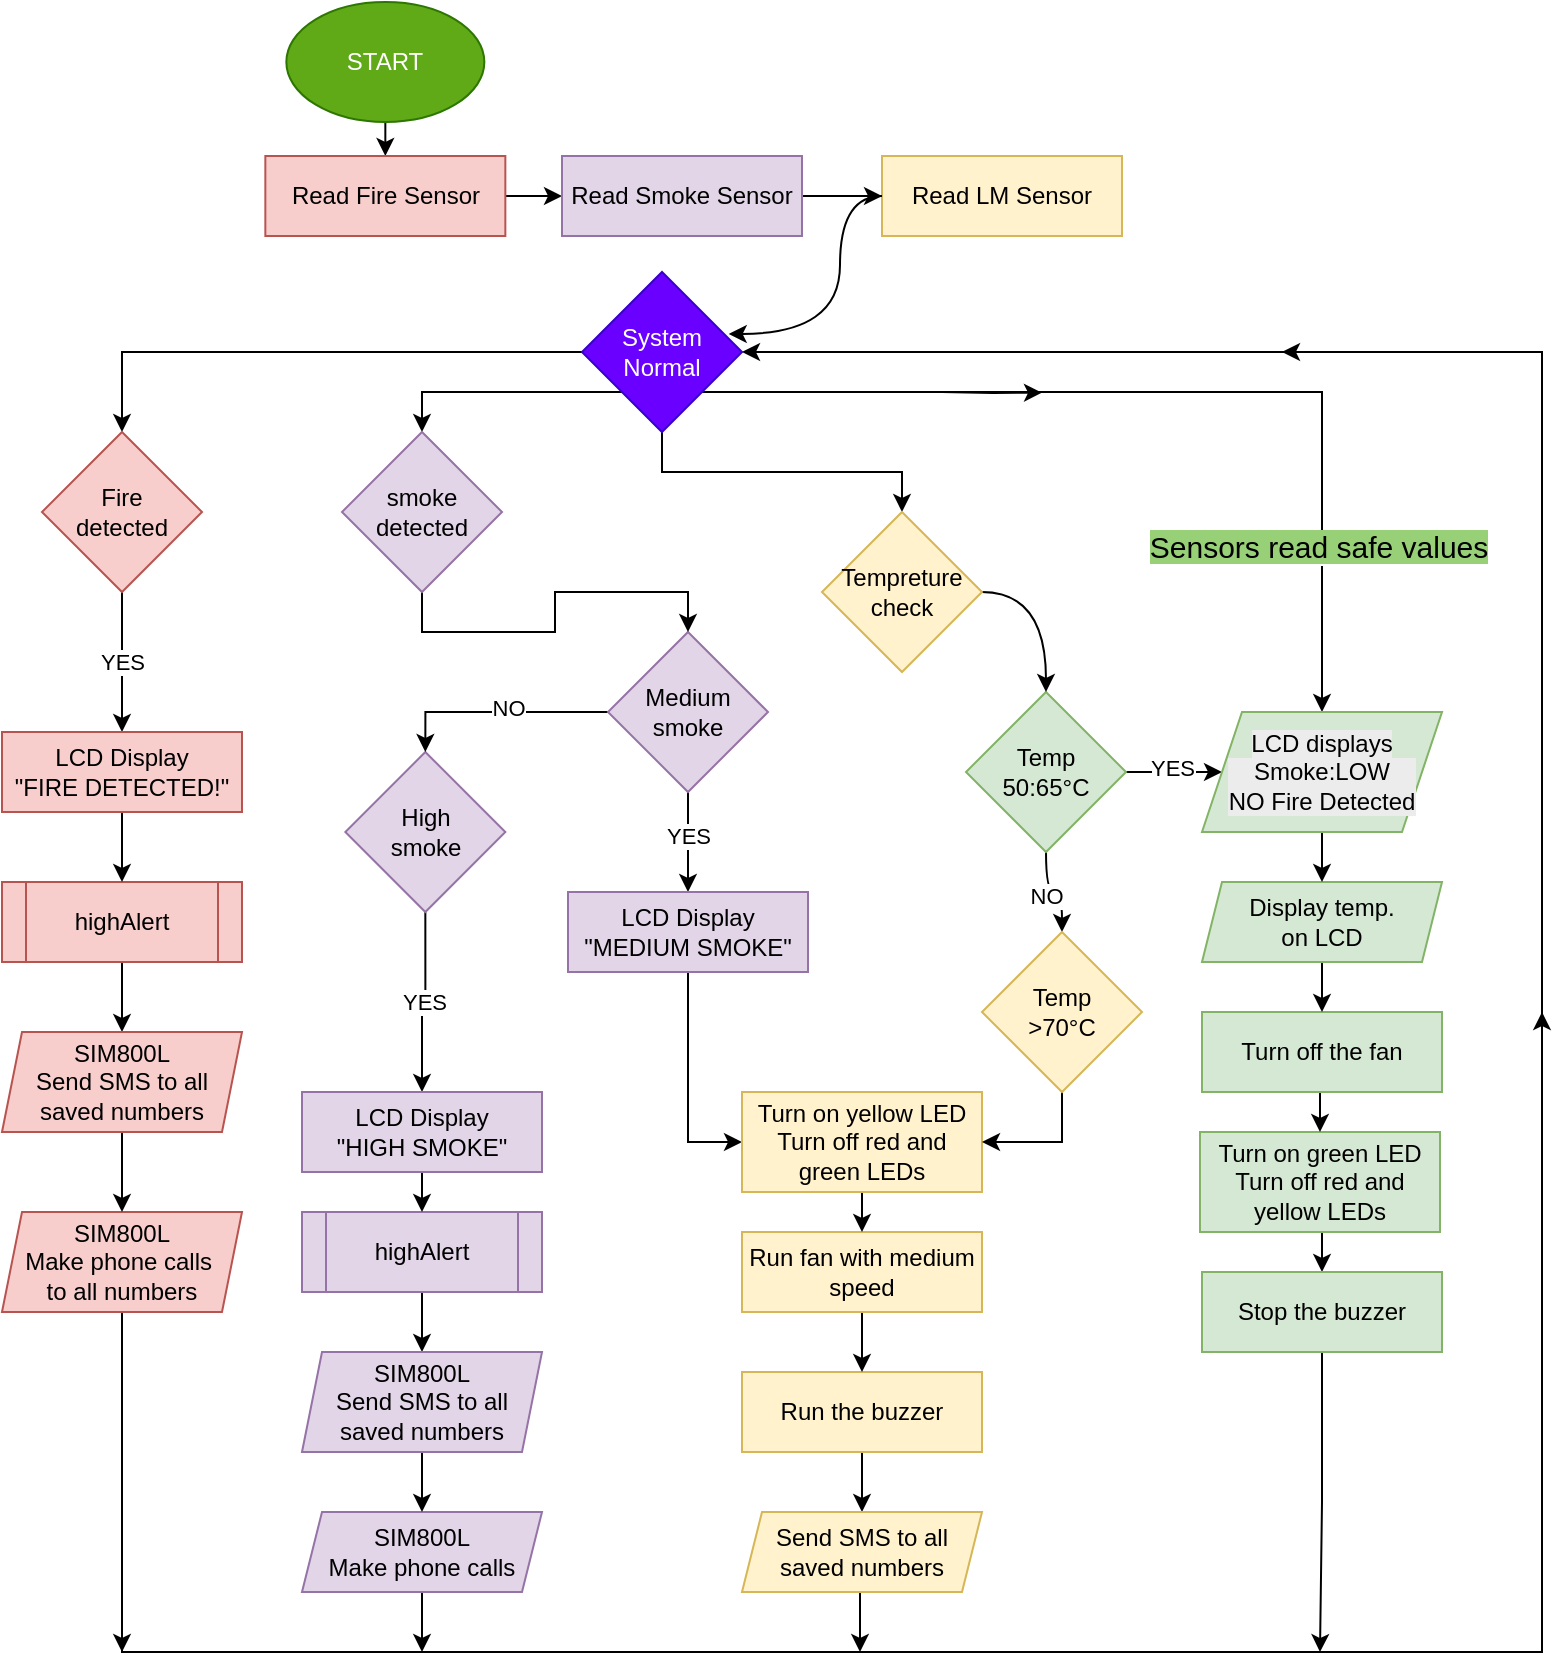 <mxfile version="26.2.2">
  <diagram name="Page-1" id="1dFScgW4MhnC5pq26bxX">
    <mxGraphModel dx="1428" dy="852" grid="1" gridSize="10" guides="1" tooltips="1" connect="1" arrows="1" fold="1" page="1" pageScale="1" pageWidth="827" pageHeight="1169" math="0" shadow="0">
      <root>
        <mxCell id="0" />
        <mxCell id="1" parent="0" />
        <mxCell id="FnEjJso7LJ0ii6FERm0K-5" style="edgeStyle=orthogonalEdgeStyle;rounded=0;orthogonalLoop=1;jettySize=auto;html=1;exitX=0;exitY=0.5;exitDx=0;exitDy=0;entryX=0.5;entryY=0;entryDx=0;entryDy=0;" parent="1" source="lCBpYTNcuHQG9BDdf-wL-18" target="lCBpYTNcuHQG9BDdf-wL-29" edge="1">
          <mxGeometry relative="1" as="geometry" />
        </mxCell>
        <mxCell id="onU4tQjHeyA0-JJTsbQT-2" style="edgeStyle=orthogonalEdgeStyle;rounded=0;orthogonalLoop=1;jettySize=auto;html=1;exitX=0;exitY=1;exitDx=0;exitDy=0;entryX=0.5;entryY=0;entryDx=0;entryDy=0;" parent="1" source="lCBpYTNcuHQG9BDdf-wL-18" target="onU4tQjHeyA0-JJTsbQT-1" edge="1">
          <mxGeometry relative="1" as="geometry" />
        </mxCell>
        <mxCell id="onU4tQjHeyA0-JJTsbQT-19" style="edgeStyle=orthogonalEdgeStyle;rounded=0;orthogonalLoop=1;jettySize=auto;html=1;exitX=0.5;exitY=1;exitDx=0;exitDy=0;entryX=0.5;entryY=0;entryDx=0;entryDy=0;" parent="1" source="lCBpYTNcuHQG9BDdf-wL-18" target="FnEjJso7LJ0ii6FERm0K-1" edge="1">
          <mxGeometry relative="1" as="geometry" />
        </mxCell>
        <mxCell id="onU4tQjHeyA0-JJTsbQT-31" style="edgeStyle=orthogonalEdgeStyle;rounded=0;orthogonalLoop=1;jettySize=auto;html=1;exitX=1;exitY=1;exitDx=0;exitDy=0;entryX=0.5;entryY=0;entryDx=0;entryDy=0;" parent="1" source="lCBpYTNcuHQG9BDdf-wL-18" target="onU4tQjHeyA0-JJTsbQT-14" edge="1">
          <mxGeometry relative="1" as="geometry" />
        </mxCell>
        <mxCell id="onU4tQjHeyA0-JJTsbQT-46" value="&lt;span style=&quot;font-size: 15px; background-color: rgb(151, 208, 119);&quot;&gt;Sensors read safe values&lt;/span&gt;" style="edgeLabel;html=1;align=center;verticalAlign=middle;resizable=0;points=[];" parent="onU4tQjHeyA0-JJTsbQT-31" vertex="1" connectable="0">
          <mxGeometry x="0.64" y="-2" relative="1" as="geometry">
            <mxPoint y="1" as="offset" />
          </mxGeometry>
        </mxCell>
        <mxCell id="onU4tQjHeyA0-JJTsbQT-37" style="edgeStyle=orthogonalEdgeStyle;rounded=0;orthogonalLoop=1;jettySize=auto;html=1;" parent="1" edge="1">
          <mxGeometry relative="1" as="geometry">
            <mxPoint x="801" y="680" as="targetPoint" />
            <mxPoint x="801" y="740" as="sourcePoint" />
            <Array as="points">
              <mxPoint x="801" y="811" />
            </Array>
          </mxGeometry>
        </mxCell>
        <mxCell id="lCBpYTNcuHQG9BDdf-wL-18" value="System Normal" style="rhombus;whiteSpace=wrap;html=1;fillColor=#6a00ff;strokeColor=#3700CC;flipH=0;flipV=1;fontColor=#ffffff;" parent="1" vertex="1">
          <mxGeometry x="321" y="310" width="80" height="80" as="geometry" />
        </mxCell>
        <mxCell id="lCBpYTNcuHQG9BDdf-wL-19" style="edgeStyle=orthogonalEdgeStyle;rounded=0;orthogonalLoop=1;jettySize=auto;html=1;exitX=0.5;exitY=1;exitDx=0;exitDy=0;entryX=0.5;entryY=0;entryDx=0;entryDy=0;" parent="1" source="lCBpYTNcuHQG9BDdf-wL-20" target="lCBpYTNcuHQG9BDdf-wL-22" edge="1">
          <mxGeometry relative="1" as="geometry" />
        </mxCell>
        <mxCell id="lCBpYTNcuHQG9BDdf-wL-20" value="START" style="ellipse;whiteSpace=wrap;html=1;fillColor=#60a917;fontColor=#ffffff;strokeColor=#2D7600;" parent="1" vertex="1">
          <mxGeometry x="173.17" y="175" width="99" height="60" as="geometry" />
        </mxCell>
        <mxCell id="hiLBh0orSl5Izd0nKMc8-3" style="edgeStyle=orthogonalEdgeStyle;rounded=0;orthogonalLoop=1;jettySize=auto;html=1;entryX=0;entryY=0.5;entryDx=0;entryDy=0;" parent="1" source="lCBpYTNcuHQG9BDdf-wL-22" target="lCBpYTNcuHQG9BDdf-wL-25" edge="1">
          <mxGeometry relative="1" as="geometry" />
        </mxCell>
        <mxCell id="lCBpYTNcuHQG9BDdf-wL-22" value="Read Fire Sensor" style="rounded=0;whiteSpace=wrap;html=1;fillColor=#f8cecc;strokeColor=#b85450;" parent="1" vertex="1">
          <mxGeometry x="162.67" y="252" width="120" height="40" as="geometry" />
        </mxCell>
        <mxCell id="lCBpYTNcuHQG9BDdf-wL-23" value="Read LM Sensor" style="rounded=0;whiteSpace=wrap;html=1;fillColor=#fff2cc;strokeColor=#d6b656;" parent="1" vertex="1">
          <mxGeometry x="471" y="252" width="120" height="40" as="geometry" />
        </mxCell>
        <mxCell id="hiLBh0orSl5Izd0nKMc8-4" style="edgeStyle=orthogonalEdgeStyle;rounded=0;orthogonalLoop=1;jettySize=auto;html=1;" parent="1" source="lCBpYTNcuHQG9BDdf-wL-25" target="lCBpYTNcuHQG9BDdf-wL-23" edge="1">
          <mxGeometry relative="1" as="geometry" />
        </mxCell>
        <mxCell id="lCBpYTNcuHQG9BDdf-wL-25" value="Read Smoke Sensor" style="rounded=0;whiteSpace=wrap;html=1;fillColor=#e1d5e7;strokeColor=#9673a6;" parent="1" vertex="1">
          <mxGeometry x="311" y="252" width="120" height="40" as="geometry" />
        </mxCell>
        <mxCell id="lCBpYTNcuHQG9BDdf-wL-27" value="YES" style="edgeStyle=orthogonalEdgeStyle;rounded=0;orthogonalLoop=1;jettySize=auto;html=1;exitX=0.5;exitY=1;exitDx=0;exitDy=0;entryX=0.5;entryY=0;entryDx=0;entryDy=0;" parent="1" source="lCBpYTNcuHQG9BDdf-wL-29" target="lCBpYTNcuHQG9BDdf-wL-45" edge="1">
          <mxGeometry relative="1" as="geometry" />
        </mxCell>
        <mxCell id="lCBpYTNcuHQG9BDdf-wL-29" value="Fire&lt;div&gt;detected&lt;/div&gt;" style="rhombus;whiteSpace=wrap;html=1;fillColor=#f8cecc;strokeColor=#b85450;" parent="1" vertex="1">
          <mxGeometry x="51" y="390" width="80" height="80" as="geometry" />
        </mxCell>
        <mxCell id="lCBpYTNcuHQG9BDdf-wL-30" value="YES" style="edgeStyle=orthogonalEdgeStyle;rounded=0;orthogonalLoop=1;jettySize=auto;html=1;exitX=0.5;exitY=1;exitDx=0;exitDy=0;entryX=0.5;entryY=0;entryDx=0;entryDy=0;" parent="1" source="lCBpYTNcuHQG9BDdf-wL-32" target="lCBpYTNcuHQG9BDdf-wL-43" edge="1">
          <mxGeometry relative="1" as="geometry" />
        </mxCell>
        <mxCell id="lCBpYTNcuHQG9BDdf-wL-32" value="High&lt;div&gt;smoke&lt;/div&gt;" style="rhombus;whiteSpace=wrap;html=1;fillColor=#e1d5e7;strokeColor=#9673a6;" parent="1" vertex="1">
          <mxGeometry x="202.67" y="550" width="80" height="80" as="geometry" />
        </mxCell>
        <mxCell id="lCBpYTNcuHQG9BDdf-wL-33" value="YES" style="edgeStyle=orthogonalEdgeStyle;rounded=0;orthogonalLoop=1;jettySize=auto;html=1;exitX=0.5;exitY=1;exitDx=0;exitDy=0;entryX=0.5;entryY=0;entryDx=0;entryDy=0;" parent="1" source="lCBpYTNcuHQG9BDdf-wL-36" target="lCBpYTNcuHQG9BDdf-wL-47" edge="1">
          <mxGeometry x="-0.143" relative="1" as="geometry">
            <mxPoint as="offset" />
          </mxGeometry>
        </mxCell>
        <mxCell id="onU4tQjHeyA0-JJTsbQT-6" style="edgeStyle=orthogonalEdgeStyle;rounded=0;orthogonalLoop=1;jettySize=auto;html=1;exitX=0;exitY=0.5;exitDx=0;exitDy=0;entryX=0.5;entryY=0;entryDx=0;entryDy=0;" parent="1" source="lCBpYTNcuHQG9BDdf-wL-36" target="lCBpYTNcuHQG9BDdf-wL-32" edge="1">
          <mxGeometry relative="1" as="geometry" />
        </mxCell>
        <mxCell id="onU4tQjHeyA0-JJTsbQT-11" value="NO" style="edgeLabel;html=1;align=center;verticalAlign=middle;resizable=0;points=[];" parent="onU4tQjHeyA0-JJTsbQT-6" vertex="1" connectable="0">
          <mxGeometry x="-0.092" y="-2" relative="1" as="geometry">
            <mxPoint as="offset" />
          </mxGeometry>
        </mxCell>
        <mxCell id="lCBpYTNcuHQG9BDdf-wL-36" value="Medium&lt;div&gt;smoke&lt;/div&gt;" style="rhombus;whiteSpace=wrap;html=1;fillColor=#e1d5e7;strokeColor=#9673a6;" parent="1" vertex="1">
          <mxGeometry x="334" y="490" width="80" height="80" as="geometry" />
        </mxCell>
        <mxCell id="lCBpYTNcuHQG9BDdf-wL-37" style="edgeStyle=orthogonalEdgeStyle;rounded=0;orthogonalLoop=1;jettySize=auto;html=1;exitX=0.5;exitY=1;exitDx=0;exitDy=0;entryX=0.5;entryY=0;entryDx=0;entryDy=0;" parent="1" source="lCBpYTNcuHQG9BDdf-wL-38" target="lCBpYTNcuHQG9BDdf-wL-62" edge="1">
          <mxGeometry relative="1" as="geometry" />
        </mxCell>
        <mxCell id="lCBpYTNcuHQG9BDdf-wL-38" value="highAlert" style="shape=process;whiteSpace=wrap;html=1;backgroundOutline=1;fillColor=#f8cecc;strokeColor=#b85450;" parent="1" vertex="1">
          <mxGeometry x="31" y="615" width="120" height="40" as="geometry" />
        </mxCell>
        <mxCell id="lCBpYTNcuHQG9BDdf-wL-39" style="edgeStyle=orthogonalEdgeStyle;rounded=0;orthogonalLoop=1;jettySize=auto;html=1;exitX=0.5;exitY=1;exitDx=0;exitDy=0;" parent="1" source="lCBpYTNcuHQG9BDdf-wL-29" target="lCBpYTNcuHQG9BDdf-wL-29" edge="1">
          <mxGeometry relative="1" as="geometry" />
        </mxCell>
        <mxCell id="lCBpYTNcuHQG9BDdf-wL-40" style="edgeStyle=orthogonalEdgeStyle;rounded=0;orthogonalLoop=1;jettySize=auto;html=1;exitX=0.5;exitY=1;exitDx=0;exitDy=0;entryX=0.5;entryY=0;entryDx=0;entryDy=0;" parent="1" source="lCBpYTNcuHQG9BDdf-wL-41" target="lCBpYTNcuHQG9BDdf-wL-64" edge="1">
          <mxGeometry relative="1" as="geometry" />
        </mxCell>
        <mxCell id="lCBpYTNcuHQG9BDdf-wL-41" value="highAlert" style="shape=process;whiteSpace=wrap;html=1;backgroundOutline=1;fillColor=#e1d5e7;strokeColor=#9673a6;" parent="1" vertex="1">
          <mxGeometry x="181" y="780" width="120" height="40" as="geometry" />
        </mxCell>
        <mxCell id="lCBpYTNcuHQG9BDdf-wL-42" style="edgeStyle=orthogonalEdgeStyle;rounded=0;orthogonalLoop=1;jettySize=auto;html=1;exitX=0.5;exitY=1;exitDx=0;exitDy=0;entryX=0.5;entryY=0;entryDx=0;entryDy=0;" parent="1" source="lCBpYTNcuHQG9BDdf-wL-43" target="lCBpYTNcuHQG9BDdf-wL-41" edge="1">
          <mxGeometry relative="1" as="geometry" />
        </mxCell>
        <mxCell id="lCBpYTNcuHQG9BDdf-wL-43" value="LCD Display&lt;div&gt;&quot;HIGH SMOKE&quot;&lt;/div&gt;" style="rounded=0;whiteSpace=wrap;html=1;fillColor=#e1d5e7;strokeColor=#9673a6;" parent="1" vertex="1">
          <mxGeometry x="181" y="720" width="120" height="40" as="geometry" />
        </mxCell>
        <mxCell id="lCBpYTNcuHQG9BDdf-wL-44" style="edgeStyle=orthogonalEdgeStyle;rounded=0;orthogonalLoop=1;jettySize=auto;html=1;exitX=0.5;exitY=1;exitDx=0;exitDy=0;entryX=0.5;entryY=0;entryDx=0;entryDy=0;" parent="1" source="lCBpYTNcuHQG9BDdf-wL-45" target="lCBpYTNcuHQG9BDdf-wL-38" edge="1">
          <mxGeometry relative="1" as="geometry" />
        </mxCell>
        <mxCell id="lCBpYTNcuHQG9BDdf-wL-45" value="LCD Display&lt;div&gt;&quot;FIRE DETECTED!&quot;&lt;/div&gt;" style="rounded=0;whiteSpace=wrap;html=1;fillColor=#f8cecc;strokeColor=#b85450;" parent="1" vertex="1">
          <mxGeometry x="31" y="540" width="120" height="40" as="geometry" />
        </mxCell>
        <mxCell id="lCBpYTNcuHQG9BDdf-wL-46" style="edgeStyle=orthogonalEdgeStyle;rounded=0;orthogonalLoop=1;jettySize=auto;html=1;exitX=0.5;exitY=1;exitDx=0;exitDy=0;entryX=0;entryY=0.5;entryDx=0;entryDy=0;" parent="1" source="lCBpYTNcuHQG9BDdf-wL-47" target="lCBpYTNcuHQG9BDdf-wL-53" edge="1">
          <mxGeometry relative="1" as="geometry" />
        </mxCell>
        <mxCell id="lCBpYTNcuHQG9BDdf-wL-47" value="LCD Display &quot;MEDIUM SMOKE&quot;" style="rounded=0;whiteSpace=wrap;html=1;fillColor=#e1d5e7;strokeColor=#9673a6;" parent="1" vertex="1">
          <mxGeometry x="314" y="620" width="120" height="40" as="geometry" />
        </mxCell>
        <mxCell id="lCBpYTNcuHQG9BDdf-wL-48" style="edgeStyle=orthogonalEdgeStyle;rounded=0;orthogonalLoop=1;jettySize=auto;html=1;exitX=0.5;exitY=1;exitDx=0;exitDy=0;entryX=0.5;entryY=0;entryDx=0;entryDy=0;" parent="1" source="lCBpYTNcuHQG9BDdf-wL-49" target="lCBpYTNcuHQG9BDdf-wL-65" edge="1">
          <mxGeometry relative="1" as="geometry" />
        </mxCell>
        <mxCell id="lCBpYTNcuHQG9BDdf-wL-49" value="Run the buzzer" style="rounded=0;whiteSpace=wrap;html=1;fillColor=#fff2cc;strokeColor=#d6b656;" parent="1" vertex="1">
          <mxGeometry x="401" y="860" width="120" height="40" as="geometry" />
        </mxCell>
        <mxCell id="lCBpYTNcuHQG9BDdf-wL-50" style="edgeStyle=orthogonalEdgeStyle;rounded=0;orthogonalLoop=1;jettySize=auto;html=1;exitX=0.5;exitY=1;exitDx=0;exitDy=0;entryX=0.5;entryY=0;entryDx=0;entryDy=0;" parent="1" source="lCBpYTNcuHQG9BDdf-wL-51" target="lCBpYTNcuHQG9BDdf-wL-49" edge="1">
          <mxGeometry relative="1" as="geometry" />
        </mxCell>
        <mxCell id="lCBpYTNcuHQG9BDdf-wL-51" value="&lt;div&gt;&lt;span style=&quot;background-color: transparent; color: light-dark(rgb(0, 0, 0), rgb(255, 255, 255));&quot;&gt;Run fan with medium speed&lt;/span&gt;&lt;/div&gt;" style="rounded=0;whiteSpace=wrap;html=1;fillColor=#fff2cc;strokeColor=#d6b656;" parent="1" vertex="1">
          <mxGeometry x="401" y="790" width="120" height="40" as="geometry" />
        </mxCell>
        <mxCell id="lCBpYTNcuHQG9BDdf-wL-52" style="edgeStyle=orthogonalEdgeStyle;rounded=0;orthogonalLoop=1;jettySize=auto;html=1;exitX=0.5;exitY=1;exitDx=0;exitDy=0;entryX=0.5;entryY=0;entryDx=0;entryDy=0;" parent="1" source="lCBpYTNcuHQG9BDdf-wL-53" target="lCBpYTNcuHQG9BDdf-wL-51" edge="1">
          <mxGeometry relative="1" as="geometry" />
        </mxCell>
        <mxCell id="lCBpYTNcuHQG9BDdf-wL-53" value="&lt;div&gt;Turn on yellow LED&lt;/div&gt;&lt;div&gt;Turn off red and green LEDs&lt;/div&gt;" style="rounded=0;whiteSpace=wrap;html=1;fillColor=#fff2cc;strokeColor=#d6b656;" parent="1" vertex="1">
          <mxGeometry x="401" y="720" width="120" height="50" as="geometry" />
        </mxCell>
        <mxCell id="lCBpYTNcuHQG9BDdf-wL-54" style="edgeStyle=orthogonalEdgeStyle;rounded=0;orthogonalLoop=1;jettySize=auto;html=1;exitX=0.5;exitY=1;exitDx=0;exitDy=0;entryX=0.5;entryY=0;entryDx=0;entryDy=0;" parent="1" source="lCBpYTNcuHQG9BDdf-wL-55" target="lCBpYTNcuHQG9BDdf-wL-56" edge="1">
          <mxGeometry relative="1" as="geometry" />
        </mxCell>
        <mxCell id="lCBpYTNcuHQG9BDdf-wL-55" value="&lt;div&gt;Turn on green LED&lt;/div&gt;&lt;div&gt;Turn off red and yellow LEDs&lt;/div&gt;" style="rounded=0;whiteSpace=wrap;html=1;fillColor=#d5e8d4;strokeColor=#82b366;" parent="1" vertex="1">
          <mxGeometry x="630" y="740" width="120" height="50" as="geometry" />
        </mxCell>
        <mxCell id="onU4tQjHeyA0-JJTsbQT-34" style="edgeStyle=orthogonalEdgeStyle;rounded=0;orthogonalLoop=1;jettySize=auto;html=1;exitX=0.5;exitY=1;exitDx=0;exitDy=0;" parent="1" source="lCBpYTNcuHQG9BDdf-wL-56" edge="1">
          <mxGeometry relative="1" as="geometry">
            <mxPoint x="690" y="1000" as="targetPoint" />
          </mxGeometry>
        </mxCell>
        <mxCell id="lCBpYTNcuHQG9BDdf-wL-56" value="Stop the buzzer" style="rounded=0;whiteSpace=wrap;html=1;fillColor=#d5e8d4;strokeColor=#82b366;" parent="1" vertex="1">
          <mxGeometry x="631" y="810" width="120" height="40" as="geometry" />
        </mxCell>
        <mxCell id="lCBpYTNcuHQG9BDdf-wL-57" style="edgeStyle=orthogonalEdgeStyle;rounded=0;orthogonalLoop=1;jettySize=auto;html=1;exitX=0.5;exitY=1;exitDx=0;exitDy=0;entryX=0.5;entryY=0;entryDx=0;entryDy=0;" parent="1" source="lCBpYTNcuHQG9BDdf-wL-58" target="lCBpYTNcuHQG9BDdf-wL-55" edge="1">
          <mxGeometry relative="1" as="geometry" />
        </mxCell>
        <mxCell id="lCBpYTNcuHQG9BDdf-wL-58" value="Turn off the fan" style="rounded=0;whiteSpace=wrap;html=1;fillColor=#d5e8d4;strokeColor=#82b366;" parent="1" vertex="1">
          <mxGeometry x="631" y="680" width="120" height="40" as="geometry" />
        </mxCell>
        <mxCell id="onU4tQjHeyA0-JJTsbQT-28" style="edgeStyle=orthogonalEdgeStyle;rounded=0;orthogonalLoop=1;jettySize=auto;html=1;exitX=0.5;exitY=1;exitDx=0;exitDy=0;entryX=1;entryY=0.5;entryDx=0;entryDy=0;" parent="1" source="lCBpYTNcuHQG9BDdf-wL-59" target="lCBpYTNcuHQG9BDdf-wL-18" edge="1">
          <mxGeometry relative="1" as="geometry">
            <Array as="points">
              <mxPoint x="91" y="1000" />
              <mxPoint x="801" y="1000" />
              <mxPoint x="801" y="350" />
            </Array>
          </mxGeometry>
        </mxCell>
        <mxCell id="onU4tQjHeyA0-JJTsbQT-43" style="edgeStyle=orthogonalEdgeStyle;rounded=0;orthogonalLoop=1;jettySize=auto;html=1;exitX=0.5;exitY=1;exitDx=0;exitDy=0;" parent="1" source="lCBpYTNcuHQG9BDdf-wL-59" edge="1">
          <mxGeometry relative="1" as="geometry">
            <mxPoint x="91" y="1000" as="targetPoint" />
          </mxGeometry>
        </mxCell>
        <mxCell id="lCBpYTNcuHQG9BDdf-wL-59" value="&lt;div&gt;SIM800L&lt;/div&gt;Make phone calls&amp;nbsp;&lt;div&gt;to all numbers&lt;/div&gt;" style="shape=parallelogram;perimeter=parallelogramPerimeter;whiteSpace=wrap;html=1;fixedSize=1;size=10;fillColor=#f8cecc;strokeColor=#b85450;" parent="1" vertex="1">
          <mxGeometry x="31" y="780" width="120" height="50" as="geometry" />
        </mxCell>
        <mxCell id="hiLBh0orSl5Izd0nKMc8-8" style="edgeStyle=orthogonalEdgeStyle;rounded=0;orthogonalLoop=1;jettySize=auto;html=1;" parent="1" source="lCBpYTNcuHQG9BDdf-wL-60" edge="1">
          <mxGeometry relative="1" as="geometry">
            <mxPoint x="241" y="1000" as="targetPoint" />
          </mxGeometry>
        </mxCell>
        <mxCell id="lCBpYTNcuHQG9BDdf-wL-60" value="&lt;div&gt;SIM800L&lt;/div&gt;Make phone calls" style="shape=parallelogram;perimeter=parallelogramPerimeter;whiteSpace=wrap;html=1;fixedSize=1;size=10;fillColor=#e1d5e7;strokeColor=#9673a6;" parent="1" vertex="1">
          <mxGeometry x="181" y="930" width="120" height="40" as="geometry" />
        </mxCell>
        <mxCell id="lCBpYTNcuHQG9BDdf-wL-61" style="edgeStyle=orthogonalEdgeStyle;rounded=0;orthogonalLoop=1;jettySize=auto;html=1;exitX=0.5;exitY=1;exitDx=0;exitDy=0;entryX=0.5;entryY=0;entryDx=0;entryDy=0;" parent="1" source="lCBpYTNcuHQG9BDdf-wL-62" target="lCBpYTNcuHQG9BDdf-wL-59" edge="1">
          <mxGeometry relative="1" as="geometry" />
        </mxCell>
        <mxCell id="lCBpYTNcuHQG9BDdf-wL-62" value="SIM800L&lt;div&gt;&lt;span style=&quot;background-color: transparent; color: light-dark(rgb(0, 0, 0), rgb(255, 255, 255));&quot;&gt;Send SMS to all saved numbers&lt;/span&gt;&lt;/div&gt;" style="shape=parallelogram;perimeter=parallelogramPerimeter;whiteSpace=wrap;html=1;fixedSize=1;size=10;fillColor=#f8cecc;strokeColor=#b85450;" parent="1" vertex="1">
          <mxGeometry x="31" y="690" width="120" height="50" as="geometry" />
        </mxCell>
        <mxCell id="lCBpYTNcuHQG9BDdf-wL-63" style="edgeStyle=orthogonalEdgeStyle;rounded=0;orthogonalLoop=1;jettySize=auto;html=1;exitX=0.5;exitY=1;exitDx=0;exitDy=0;entryX=0.5;entryY=0;entryDx=0;entryDy=0;" parent="1" source="lCBpYTNcuHQG9BDdf-wL-64" target="lCBpYTNcuHQG9BDdf-wL-60" edge="1">
          <mxGeometry relative="1" as="geometry" />
        </mxCell>
        <mxCell id="lCBpYTNcuHQG9BDdf-wL-64" value="&lt;div&gt;SIM800L&lt;/div&gt;&lt;div&gt;&lt;span style=&quot;background-color: transparent; color: light-dark(rgb(0, 0, 0), rgb(255, 255, 255));&quot;&gt;Send SMS to all saved numbers&lt;/span&gt;&lt;/div&gt;" style="shape=parallelogram;perimeter=parallelogramPerimeter;whiteSpace=wrap;html=1;fixedSize=1;size=10;fillColor=#e1d5e7;strokeColor=#9673a6;" parent="1" vertex="1">
          <mxGeometry x="181" y="850" width="120" height="50" as="geometry" />
        </mxCell>
        <mxCell id="onU4tQjHeyA0-JJTsbQT-30" style="edgeStyle=orthogonalEdgeStyle;rounded=0;orthogonalLoop=1;jettySize=auto;html=1;exitX=0.5;exitY=1;exitDx=0;exitDy=0;" parent="1" source="lCBpYTNcuHQG9BDdf-wL-65" edge="1">
          <mxGeometry relative="1" as="geometry">
            <mxPoint x="460" y="1000" as="targetPoint" />
          </mxGeometry>
        </mxCell>
        <mxCell id="lCBpYTNcuHQG9BDdf-wL-65" value="Send SMS to all saved numbers" style="shape=parallelogram;perimeter=parallelogramPerimeter;whiteSpace=wrap;html=1;fixedSize=1;size=10;fillColor=#fff2cc;strokeColor=#d6b656;" parent="1" vertex="1">
          <mxGeometry x="401" y="930" width="120" height="40" as="geometry" />
        </mxCell>
        <mxCell id="lCBpYTNcuHQG9BDdf-wL-66" style="edgeStyle=orthogonalEdgeStyle;rounded=0;orthogonalLoop=1;jettySize=auto;html=1;exitX=0.5;exitY=1;exitDx=0;exitDy=0;entryX=0.5;entryY=0;entryDx=0;entryDy=0;" parent="1" source="lCBpYTNcuHQG9BDdf-wL-67" target="lCBpYTNcuHQG9BDdf-wL-58" edge="1">
          <mxGeometry relative="1" as="geometry" />
        </mxCell>
        <mxCell id="lCBpYTNcuHQG9BDdf-wL-67" value="Display&amp;nbsp;&lt;span style=&quot;background-color: transparent; color: light-dark(rgb(0, 0, 0), rgb(255, 255, 255));&quot;&gt;temp.&lt;/span&gt;&lt;div&gt;&lt;span style=&quot;background-color: transparent; color: light-dark(rgb(0, 0, 0), rgb(255, 255, 255));&quot;&gt;on LCD&lt;/span&gt;&lt;/div&gt;" style="shape=parallelogram;perimeter=parallelogramPerimeter;whiteSpace=wrap;html=1;fixedSize=1;size=10;fillColor=#d5e8d4;strokeColor=#82b366;" parent="1" vertex="1">
          <mxGeometry x="631" y="615" width="120" height="40" as="geometry" />
        </mxCell>
        <mxCell id="onU4tQjHeyA0-JJTsbQT-8" style="edgeStyle=orthogonalEdgeStyle;rounded=0;orthogonalLoop=1;jettySize=auto;html=1;exitX=0.5;exitY=1;exitDx=0;exitDy=0;entryX=0.5;entryY=0;entryDx=0;entryDy=0;curved=1;" parent="1" source="lCBpYTNcuHQG9BDdf-wL-69" target="lCBpYTNcuHQG9BDdf-wL-72" edge="1">
          <mxGeometry relative="1" as="geometry" />
        </mxCell>
        <mxCell id="onU4tQjHeyA0-JJTsbQT-10" value="NO" style="edgeLabel;html=1;align=center;verticalAlign=middle;resizable=0;points=[];" parent="onU4tQjHeyA0-JJTsbQT-8" vertex="1" connectable="0">
          <mxGeometry x="-0.543" y="-1" relative="1" as="geometry">
            <mxPoint x="1" y="11" as="offset" />
          </mxGeometry>
        </mxCell>
        <mxCell id="onU4tQjHeyA0-JJTsbQT-45" style="edgeStyle=orthogonalEdgeStyle;rounded=0;orthogonalLoop=1;jettySize=auto;html=1;exitX=1;exitY=0.5;exitDx=0;exitDy=0;entryX=0;entryY=0.5;entryDx=0;entryDy=0;" parent="1" source="lCBpYTNcuHQG9BDdf-wL-69" target="onU4tQjHeyA0-JJTsbQT-14" edge="1">
          <mxGeometry relative="1" as="geometry" />
        </mxCell>
        <mxCell id="onU4tQjHeyA0-JJTsbQT-48" value="YES" style="edgeLabel;html=1;align=center;verticalAlign=middle;resizable=0;points=[];" parent="onU4tQjHeyA0-JJTsbQT-45" vertex="1" connectable="0">
          <mxGeometry x="0.011" y="2" relative="1" as="geometry">
            <mxPoint as="offset" />
          </mxGeometry>
        </mxCell>
        <mxCell id="lCBpYTNcuHQG9BDdf-wL-69" value="Temp&lt;br&gt;&lt;div&gt;50:65°C&lt;/div&gt;" style="rhombus;whiteSpace=wrap;html=1;fillColor=#d5e8d4;strokeColor=#82b366;" parent="1" vertex="1">
          <mxGeometry x="513" y="520" width="80" height="80" as="geometry" />
        </mxCell>
        <mxCell id="lCBpYTNcuHQG9BDdf-wL-70" style="edgeStyle=orthogonalEdgeStyle;rounded=0;orthogonalLoop=1;jettySize=auto;html=1;exitX=0.5;exitY=1;exitDx=0;exitDy=0;entryX=1;entryY=0.5;entryDx=0;entryDy=0;" parent="1" source="lCBpYTNcuHQG9BDdf-wL-72" target="lCBpYTNcuHQG9BDdf-wL-53" edge="1">
          <mxGeometry relative="1" as="geometry" />
        </mxCell>
        <mxCell id="lCBpYTNcuHQG9BDdf-wL-72" value="Temp&lt;br&gt;&lt;div&gt;&amp;gt;70°C&lt;/div&gt;" style="rhombus;whiteSpace=wrap;html=1;fillColor=#fff2cc;strokeColor=#d6b656;" parent="1" vertex="1">
          <mxGeometry x="521" y="640" width="80" height="80" as="geometry" />
        </mxCell>
        <mxCell id="FnEjJso7LJ0ii6FERm0K-4" style="edgeStyle=orthogonalEdgeStyle;rounded=0;orthogonalLoop=1;jettySize=auto;html=1;exitX=1;exitY=0.5;exitDx=0;exitDy=0;entryX=0.5;entryY=0;entryDx=0;entryDy=0;curved=1;" parent="1" source="FnEjJso7LJ0ii6FERm0K-1" target="lCBpYTNcuHQG9BDdf-wL-69" edge="1">
          <mxGeometry relative="1" as="geometry" />
        </mxCell>
        <mxCell id="onU4tQjHeyA0-JJTsbQT-44" style="edgeStyle=orthogonalEdgeStyle;rounded=0;orthogonalLoop=1;jettySize=auto;html=1;" parent="1" edge="1">
          <mxGeometry relative="1" as="geometry">
            <mxPoint x="671" y="350" as="targetPoint" />
            <mxPoint x="701" y="350" as="sourcePoint" />
            <Array as="points">
              <mxPoint x="701" y="350" />
            </Array>
          </mxGeometry>
        </mxCell>
        <mxCell id="FnEjJso7LJ0ii6FERm0K-1" value="Tempreture&lt;div&gt;check&lt;/div&gt;" style="rhombus;whiteSpace=wrap;html=1;fillColor=#fff2cc;strokeColor=#d6b656;" parent="1" vertex="1">
          <mxGeometry x="441" y="430" width="80" height="80" as="geometry" />
        </mxCell>
        <mxCell id="onU4tQjHeyA0-JJTsbQT-7" style="edgeStyle=orthogonalEdgeStyle;rounded=0;orthogonalLoop=1;jettySize=auto;html=1;exitX=0.5;exitY=1;exitDx=0;exitDy=0;entryX=0.5;entryY=0;entryDx=0;entryDy=0;" parent="1" source="onU4tQjHeyA0-JJTsbQT-1" target="lCBpYTNcuHQG9BDdf-wL-36" edge="1">
          <mxGeometry relative="1" as="geometry" />
        </mxCell>
        <mxCell id="onU4tQjHeyA0-JJTsbQT-51" style="edgeStyle=orthogonalEdgeStyle;rounded=0;orthogonalLoop=1;jettySize=auto;html=1;" parent="1" edge="1">
          <mxGeometry relative="1" as="geometry">
            <mxPoint x="551" y="370.333" as="targetPoint" />
            <mxPoint x="501" y="370" as="sourcePoint" />
          </mxGeometry>
        </mxCell>
        <mxCell id="onU4tQjHeyA0-JJTsbQT-1" value="smoke&lt;br&gt;&lt;div&gt;detected&lt;/div&gt;" style="rhombus;whiteSpace=wrap;html=1;fillColor=#e1d5e7;strokeColor=#9673a6;" parent="1" vertex="1">
          <mxGeometry x="201" y="390" width="80" height="80" as="geometry" />
        </mxCell>
        <mxCell id="onU4tQjHeyA0-JJTsbQT-23" style="edgeStyle=orthogonalEdgeStyle;rounded=0;orthogonalLoop=1;jettySize=auto;html=1;exitX=0.5;exitY=1;exitDx=0;exitDy=0;entryX=0.5;entryY=0;entryDx=0;entryDy=0;" parent="1" source="onU4tQjHeyA0-JJTsbQT-14" target="lCBpYTNcuHQG9BDdf-wL-67" edge="1">
          <mxGeometry relative="1" as="geometry" />
        </mxCell>
        <mxCell id="onU4tQjHeyA0-JJTsbQT-14" value="&lt;span style=&quot;color: rgb(0, 0, 0); font-family: Helvetica; font-size: 12px; font-style: normal; font-variant-ligatures: normal; font-variant-caps: normal; font-weight: 400; letter-spacing: normal; orphans: 2; text-align: center; text-indent: 0px; text-transform: none; widows: 2; word-spacing: 0px; -webkit-text-stroke-width: 0px; white-space: normal; background-color: rgb(236, 236, 236); text-decoration-thickness: initial; text-decoration-style: initial; text-decoration-color: initial; display: inline !important; float: none;&quot;&gt;LCD displays&lt;/span&gt;&lt;div style=&quot;forced-color-adjust: none; color: rgb(0, 0, 0); font-family: Helvetica; font-size: 12px; font-style: normal; font-variant-ligatures: normal; font-variant-caps: normal; font-weight: 400; letter-spacing: normal; orphans: 2; text-align: center; text-indent: 0px; text-transform: none; widows: 2; word-spacing: 0px; -webkit-text-stroke-width: 0px; white-space: normal; background-color: rgb(236, 236, 236); text-decoration-thickness: initial; text-decoration-style: initial; text-decoration-color: initial;&quot;&gt;Smoke:LOW&lt;/div&gt;&lt;div style=&quot;forced-color-adjust: none; color: rgb(0, 0, 0); font-family: Helvetica; font-size: 12px; font-style: normal; font-variant-ligatures: normal; font-variant-caps: normal; font-weight: 400; letter-spacing: normal; orphans: 2; text-align: center; text-indent: 0px; text-transform: none; widows: 2; word-spacing: 0px; -webkit-text-stroke-width: 0px; white-space: normal; background-color: rgb(236, 236, 236); text-decoration-thickness: initial; text-decoration-style: initial; text-decoration-color: initial;&quot;&gt;NO Fire Detected&lt;/div&gt;" style="shape=parallelogram;perimeter=parallelogramPerimeter;whiteSpace=wrap;html=1;fixedSize=1;fillColor=#d5e8d4;strokeColor=#82b366;" parent="1" vertex="1">
          <mxGeometry x="631" y="530" width="120" height="60" as="geometry" />
        </mxCell>
        <mxCell id="hiLBh0orSl5Izd0nKMc8-7" style="edgeStyle=orthogonalEdgeStyle;rounded=0;orthogonalLoop=1;jettySize=auto;html=1;entryX=0.917;entryY=0.613;entryDx=0;entryDy=0;entryPerimeter=0;curved=1;" parent="1" source="lCBpYTNcuHQG9BDdf-wL-23" target="lCBpYTNcuHQG9BDdf-wL-18" edge="1">
          <mxGeometry relative="1" as="geometry">
            <Array as="points">
              <mxPoint x="450" y="272" />
              <mxPoint x="450" y="341" />
            </Array>
          </mxGeometry>
        </mxCell>
      </root>
    </mxGraphModel>
  </diagram>
</mxfile>
